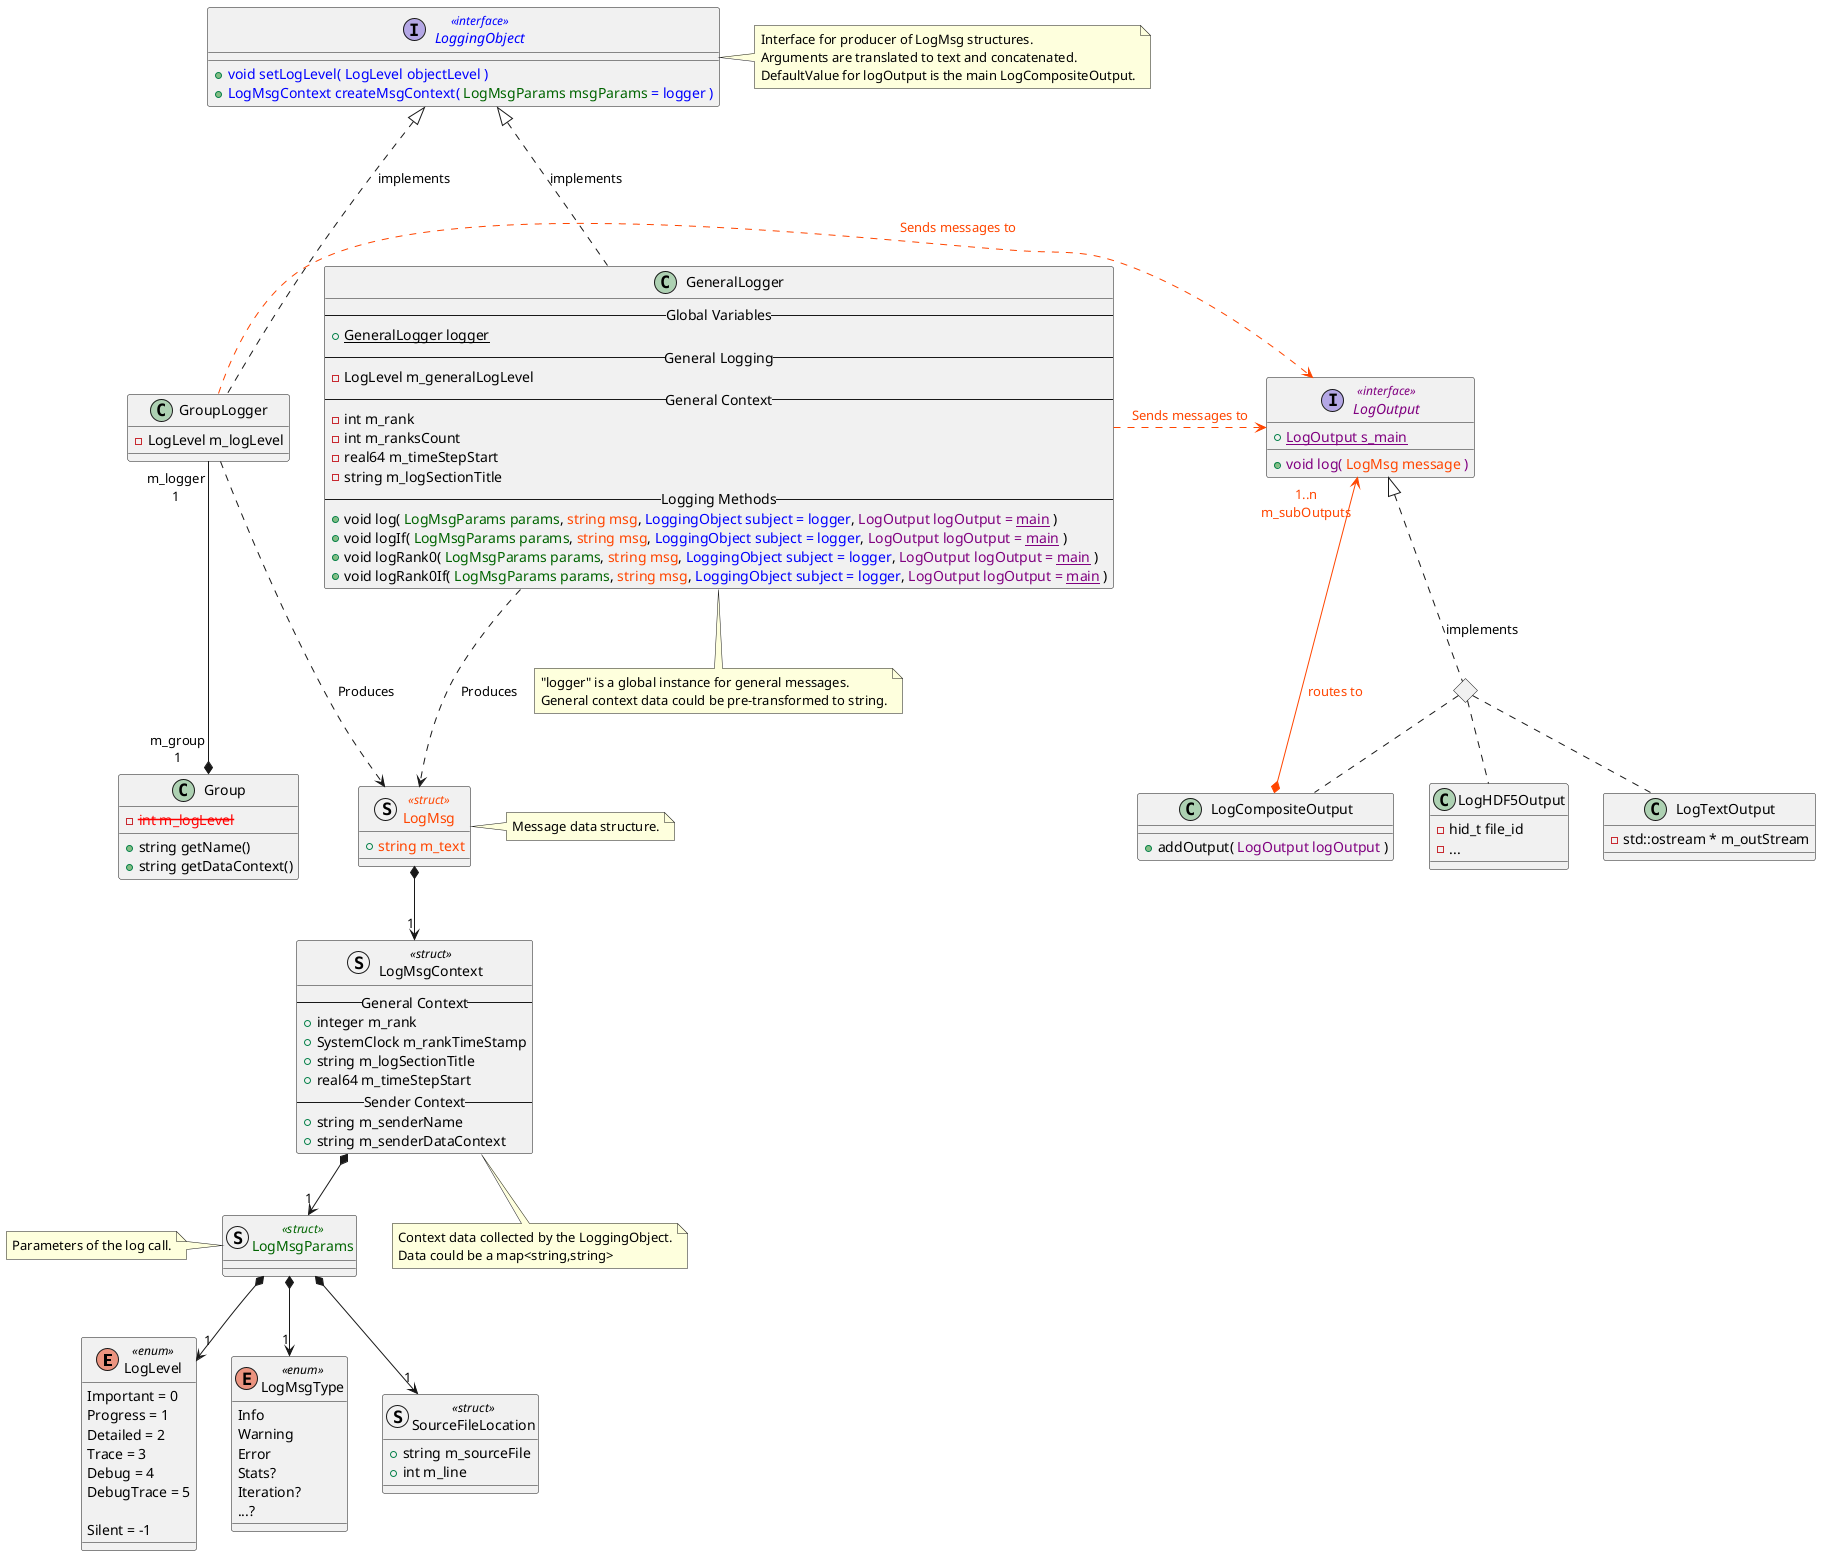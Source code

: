 @startuml Logger Class

set namespaceSeparator ::


' Message Data Structure


enum LogLevel <<enum>> {
  Important = 0
  Progress = 1
  Detailed = 2
  Trace = 3
  Debug = 4
  DebugTrace = 5

  Silent = -1
}

enum LogMsgType <<enum>> {
  Info
  Warning
  Error
  Stats?
  Iteration?
  ...?
}

struct SourceFileLocation <<struct>> {
  + string m_sourceFile
  + int m_line
}

struct LogMsgParams <<struct>> #text:DarkGreen {
}
note left: Parameters of the log call.

struct LogMsgContext <<struct>> {
  -- General Context --
  + integer m_rank
  + SystemClock m_rankTimeStamp
  + string m_logSectionTitle
  + real64 m_timeStepStart
  -- Sender Context --
  + string m_senderName
  + string m_senderDataContext
}
note bottom: Context data collected by the LoggingObject.\nData could be a map<string,string>

struct LogMsg <<struct>> #text:OrangeRed {
  + string m_text
}
note right: Message data structure.

LogMsgParams *--> "1" SourceFileLocation
LogMsgParams *--> "1" LogMsgType
LogMsgParams *--> "1" LogLevel
LogMsg *--> "1" LogMsgContext
LogMsgContext *--> "1" LogMsgParams


' Log outputs

interface LogOutput <<interface>> #text:Purple {
  + {static} LogOutput s_main
  + void log( <color:OrangeRed>LogMsg message</color> )
}
<> LogOutputImplementations
LogOutput <|.. LogOutputImplementations : implements

class LogCompositeOutput {
  + addOutput( <color:Purple>LogOutput logOutput</color> )
}
LogOutputImplementations .. LogCompositeOutput
LogCompositeOutput *---> "1..n\nm_subOutputs" LogOutput #OrangeRed;text:OrangeRed : routes to

class LogHDF5Output {
  - hid_t file_id
  - ...
}
LogOutputImplementations .. LogHDF5Output

class LogTextOutput {
  - std::ostream * m_outStream
}
LogOutputImplementations .. LogTextOutput

LogTextOutput .l[hidden].. LogHDF5Output
LogHDF5Output .l[hidden].. LogCompositeOutput


' Message Producers

interface LoggingObject <<interface>> #text:Blue {
  + void setLogLevel( LogLevel objectLevel )
  + LogMsgContext createMsgContext( <color:DarkGreen>LogMsgParams msgParams</color> = logger )
}
note right: Interface for producer of LogMsg structures.\nArguments are translated to text and concatenated.\nDefaultValue for logOutput is the main LogCompositeOutput.



class GeneralLogger {
  -- Global Variables --
  + {static} GeneralLogger logger
  -- General Logging --
  - LogLevel m_generalLogLevel
  -- General Context --
  - int m_rank
  - int m_ranksCount
  - real64 m_timeStepStart
  - string m_logSectionTitle
  -- Logging Methods --
  + void log( <color:DarkGreen>LogMsgParams params</color>, <color:OrangeRed>string msg</color>, <color:Blue>LoggingObject subject = logger</color>, <color:Purple>LogOutput logOutput = <u>main</u></color> )
  + void logIf( <color:DarkGreen>LogMsgParams params</color>, <color:OrangeRed>string msg</color>, <color:Blue>LoggingObject subject = logger</color>, <color:Purple>LogOutput logOutput = <u>main</u></color> )
  + void logRank0( <color:DarkGreen>LogMsgParams params</color>, <color:OrangeRed>string msg</color>, <color:Blue>LoggingObject subject = logger</color>, <color:Purple>LogOutput logOutput = <u>main</u></color> )
  + void logRank0If( <color:DarkGreen>LogMsgParams params</color>, <color:OrangeRed>string msg</color>, <color:Blue>LoggingObject subject = logger</color>, <color:Purple>LogOutput logOutput = <u>main</u></color> )
}
note bottom: "logger" is a global instance for general messages.\nGeneral context data could be pre-transformed to string.
GeneralLogger ..u.|> LoggingObject : implements
GeneralLogger ..d.> LogMsg : Produces
GeneralLogger ..r.> LogOutput #OrangeRed;text:OrangeRed : "Sends messages to"


class GroupLogger {
  - LogLevel m_logLevel
}
class Group {
  + string getName()
  + string getDataContext()
  - <color:Red><s>int m_logLevel</s></color>
}
GroupLogger .u..|> LoggingObject : implements
Group "m_group\n1" *-u-- "m_logger\n1" GroupLogger

GroupLogger ..r.> LogOutput #OrangeRed;text:OrangeRed : "Sends messages to"
GroupLogger ..d.> LogMsg : Produces





@enduml